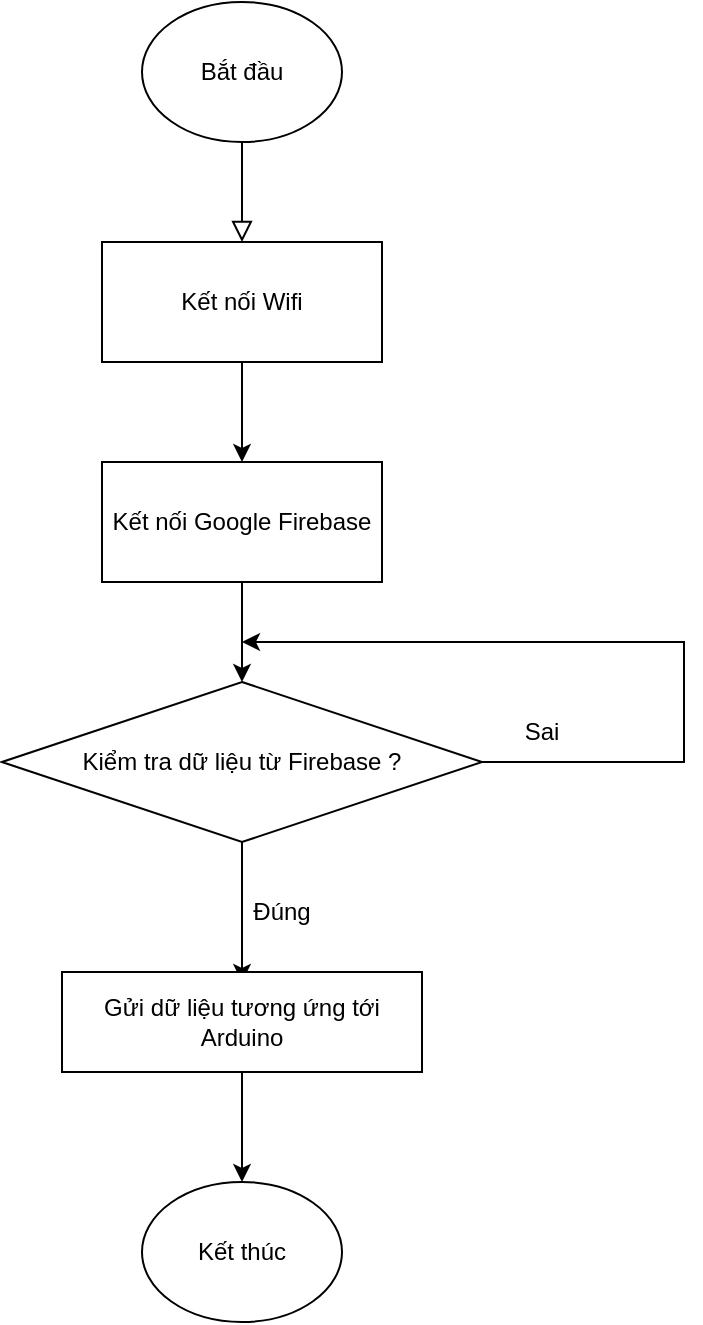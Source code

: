 <mxfile version="24.5.1" type="github">
  <diagram id="C5RBs43oDa-KdzZeNtuy" name="Page-1">
    <mxGraphModel dx="880" dy="468" grid="1" gridSize="10" guides="1" tooltips="1" connect="1" arrows="1" fold="1" page="1" pageScale="1" pageWidth="827" pageHeight="1169" math="0" shadow="0">
      <root>
        <mxCell id="WIyWlLk6GJQsqaUBKTNV-0" />
        <mxCell id="WIyWlLk6GJQsqaUBKTNV-1" parent="WIyWlLk6GJQsqaUBKTNV-0" />
        <mxCell id="xpso9EcQDBcYAdB2MjNZ-0" value="" style="rounded=0;html=1;jettySize=auto;orthogonalLoop=1;fontSize=11;endArrow=block;endFill=0;endSize=8;strokeWidth=1;shadow=0;labelBackgroundColor=none;edgeStyle=orthogonalEdgeStyle;" edge="1" parent="WIyWlLk6GJQsqaUBKTNV-1">
          <mxGeometry relative="1" as="geometry">
            <mxPoint x="370" y="170" as="sourcePoint" />
            <mxPoint x="370" y="220" as="targetPoint" />
          </mxGeometry>
        </mxCell>
        <mxCell id="xpso9EcQDBcYAdB2MjNZ-1" value="Bắt đầu" style="ellipse;whiteSpace=wrap;html=1;" vertex="1" parent="WIyWlLk6GJQsqaUBKTNV-1">
          <mxGeometry x="320" y="100" width="100" height="70" as="geometry" />
        </mxCell>
        <mxCell id="xpso9EcQDBcYAdB2MjNZ-23" value="" style="edgeStyle=orthogonalEdgeStyle;rounded=0;orthogonalLoop=1;jettySize=auto;html=1;" edge="1" parent="WIyWlLk6GJQsqaUBKTNV-1" source="xpso9EcQDBcYAdB2MjNZ-2">
          <mxGeometry relative="1" as="geometry">
            <mxPoint x="370" y="420" as="targetPoint" />
            <Array as="points">
              <mxPoint x="591" y="480" />
            </Array>
          </mxGeometry>
        </mxCell>
        <mxCell id="xpso9EcQDBcYAdB2MjNZ-2" value="Kiểm tra dữ liệu từ Firebase ?" style="rhombus;whiteSpace=wrap;html=1;" vertex="1" parent="WIyWlLk6GJQsqaUBKTNV-1">
          <mxGeometry x="250" y="440" width="240" height="80" as="geometry" />
        </mxCell>
        <mxCell id="xpso9EcQDBcYAdB2MjNZ-3" value="" style="endArrow=classic;html=1;rounded=0;exitX=0.5;exitY=1;exitDx=0;exitDy=0;" edge="1" parent="WIyWlLk6GJQsqaUBKTNV-1" source="xpso9EcQDBcYAdB2MjNZ-2">
          <mxGeometry width="50" height="50" relative="1" as="geometry">
            <mxPoint x="500" y="700" as="sourcePoint" />
            <mxPoint x="370" y="590" as="targetPoint" />
          </mxGeometry>
        </mxCell>
        <mxCell id="xpso9EcQDBcYAdB2MjNZ-4" value="Đúng" style="text;html=1;align=center;verticalAlign=middle;whiteSpace=wrap;rounded=0;" vertex="1" parent="WIyWlLk6GJQsqaUBKTNV-1">
          <mxGeometry x="360" y="540" width="60" height="30" as="geometry" />
        </mxCell>
        <mxCell id="xpso9EcQDBcYAdB2MjNZ-6" value="Sai" style="text;html=1;align=center;verticalAlign=middle;whiteSpace=wrap;rounded=0;" vertex="1" parent="WIyWlLk6GJQsqaUBKTNV-1">
          <mxGeometry x="490" y="450" width="60" height="30" as="geometry" />
        </mxCell>
        <mxCell id="xpso9EcQDBcYAdB2MjNZ-7" value="Gửi dữ liệu tương ứng tới Arduino" style="rounded=0;whiteSpace=wrap;html=1;" vertex="1" parent="WIyWlLk6GJQsqaUBKTNV-1">
          <mxGeometry x="280" y="585" width="180" height="50" as="geometry" />
        </mxCell>
        <mxCell id="xpso9EcQDBcYAdB2MjNZ-9" value="" style="endArrow=classic;html=1;rounded=0;exitX=0.5;exitY=1;exitDx=0;exitDy=0;" edge="1" parent="WIyWlLk6GJQsqaUBKTNV-1" source="xpso9EcQDBcYAdB2MjNZ-7">
          <mxGeometry width="50" height="50" relative="1" as="geometry">
            <mxPoint x="490" y="740" as="sourcePoint" />
            <mxPoint x="370" y="690" as="targetPoint" />
          </mxGeometry>
        </mxCell>
        <mxCell id="xpso9EcQDBcYAdB2MjNZ-20" value="" style="edgeStyle=orthogonalEdgeStyle;rounded=0;orthogonalLoop=1;jettySize=auto;html=1;" edge="1" parent="WIyWlLk6GJQsqaUBKTNV-1" source="xpso9EcQDBcYAdB2MjNZ-18" target="xpso9EcQDBcYAdB2MjNZ-19">
          <mxGeometry relative="1" as="geometry" />
        </mxCell>
        <mxCell id="xpso9EcQDBcYAdB2MjNZ-18" value="Kết nối Wifi" style="rounded=0;whiteSpace=wrap;html=1;" vertex="1" parent="WIyWlLk6GJQsqaUBKTNV-1">
          <mxGeometry x="300" y="220" width="140" height="60" as="geometry" />
        </mxCell>
        <mxCell id="xpso9EcQDBcYAdB2MjNZ-21" value="" style="edgeStyle=orthogonalEdgeStyle;rounded=0;orthogonalLoop=1;jettySize=auto;html=1;" edge="1" parent="WIyWlLk6GJQsqaUBKTNV-1" source="xpso9EcQDBcYAdB2MjNZ-19" target="xpso9EcQDBcYAdB2MjNZ-2">
          <mxGeometry relative="1" as="geometry" />
        </mxCell>
        <mxCell id="xpso9EcQDBcYAdB2MjNZ-19" value="Kết nối Google Firebase" style="rounded=0;whiteSpace=wrap;html=1;" vertex="1" parent="WIyWlLk6GJQsqaUBKTNV-1">
          <mxGeometry x="300" y="330" width="140" height="60" as="geometry" />
        </mxCell>
        <mxCell id="xpso9EcQDBcYAdB2MjNZ-29" value="Kết thúc" style="ellipse;whiteSpace=wrap;html=1;" vertex="1" parent="WIyWlLk6GJQsqaUBKTNV-1">
          <mxGeometry x="320" y="690" width="100" height="70" as="geometry" />
        </mxCell>
      </root>
    </mxGraphModel>
  </diagram>
</mxfile>
